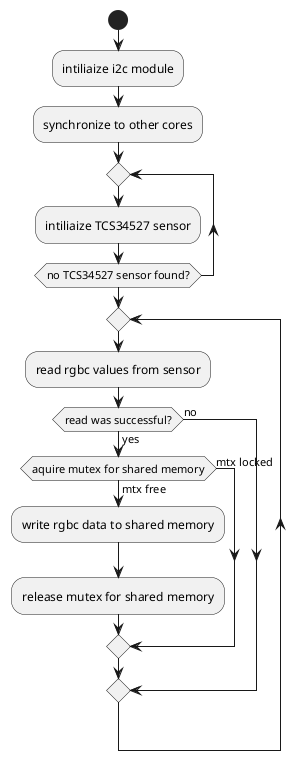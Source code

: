```plantuml

@startuml

start
:intiliaize i2c module;
:synchronize to other cores;

repeat
:intiliaize TCS34527 sensor;
repeat while (no TCS34527 sensor found?)

repeat
    :read rgbc values from sensor;

    if (read was successful?) then (yes) 
        if (aquire mutex for shared memory) then (mtx free)
            :write rgbc data to shared memory;
            :release mutex for shared memory;
        else (mtx locked)
        endif
    else (no)

    endif

@enduml

```